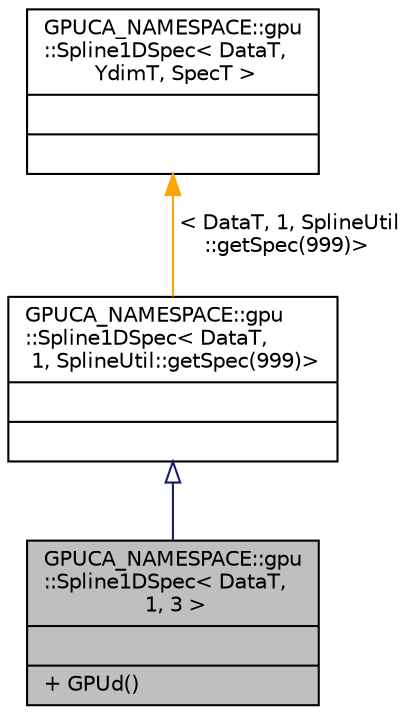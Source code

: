 digraph "GPUCA_NAMESPACE::gpu::Spline1DSpec&lt; DataT, 1, 3 &gt;"
{
 // INTERACTIVE_SVG=YES
  bgcolor="transparent";
  edge [fontname="Helvetica",fontsize="10",labelfontname="Helvetica",labelfontsize="10"];
  node [fontname="Helvetica",fontsize="10",shape=record];
  Node0 [label="{GPUCA_NAMESPACE::gpu\l::Spline1DSpec\< DataT,\l 1, 3 \>\n||+ GPUd()\l}",height=0.2,width=0.4,color="black", fillcolor="grey75", style="filled", fontcolor="black"];
  Node1 -> Node0 [dir="back",color="midnightblue",fontsize="10",style="solid",arrowtail="onormal",fontname="Helvetica"];
  Node1 [label="{GPUCA_NAMESPACE::gpu\l::Spline1DSpec\< DataT,\l 1, SplineUtil::getSpec(999)\>\n||}",height=0.2,width=0.4,color="black",URL="$db/d2c/classGPUCA__NAMESPACE_1_1gpu_1_1Spline1DSpec.html"];
  Node2 -> Node1 [dir="back",color="orange",fontsize="10",style="solid",label=" \< DataT, 1, SplineUtil\l::getSpec(999)\>" ,fontname="Helvetica"];
  Node2 [label="{GPUCA_NAMESPACE::gpu\l::Spline1DSpec\< DataT,\l YdimT, SpecT \>\n||}",height=0.2,width=0.4,color="black",URL="$db/d2c/classGPUCA__NAMESPACE_1_1gpu_1_1Spline1DSpec.html"];
}
